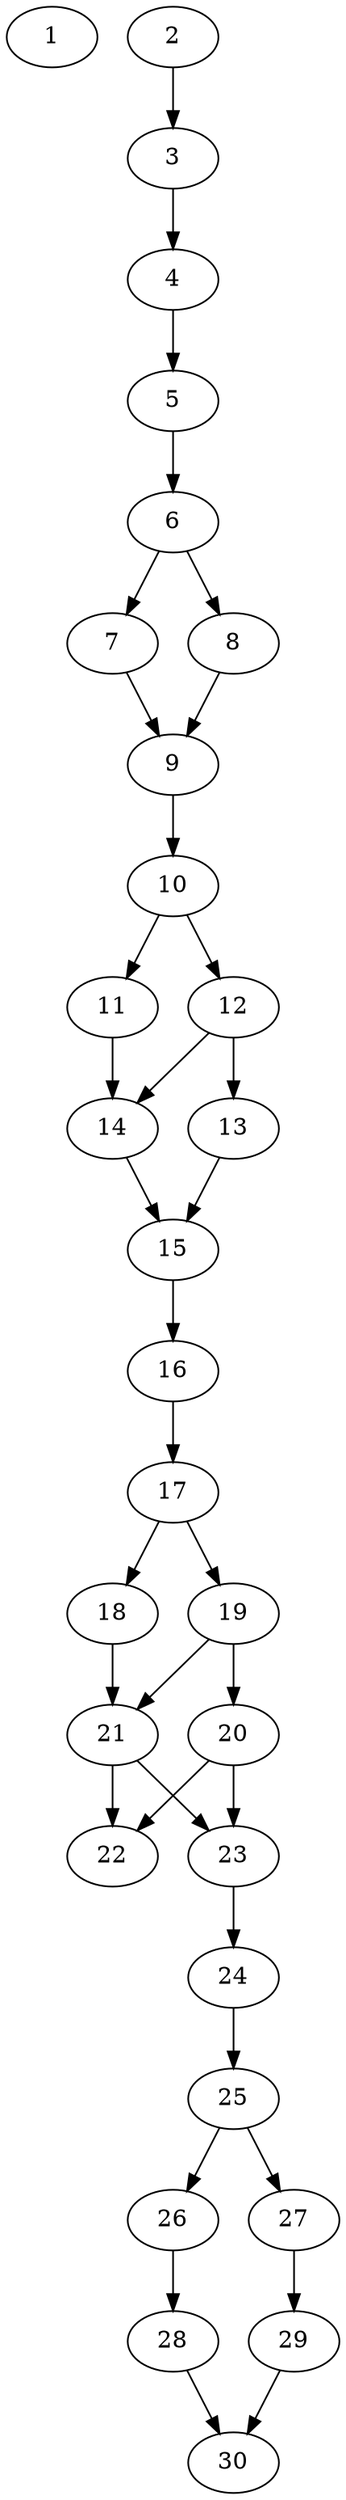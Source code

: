 // DAG automatically generated by daggen at Thu Oct  3 14:04:19 2019
// ./daggen --dot -n 30 --ccr 0.4 --fat 0.3 --regular 0.5 --density 0.7 --mindata 5242880 --maxdata 52428800 
digraph G {
  1 [size="25026560", alpha="0.17", expect_size="10010624"] 
  2 [size="77657600", alpha="0.02", expect_size="31063040"] 
  2 -> 3 [size ="31063040"]
  3 [size="71157760", alpha="0.05", expect_size="28463104"] 
  3 -> 4 [size ="28463104"]
  4 [size="128197120", alpha="0.07", expect_size="51278848"] 
  4 -> 5 [size ="51278848"]
  5 [size="61184000", alpha="0.10", expect_size="24473600"] 
  5 -> 6 [size ="24473600"]
  6 [size="26670080", alpha="0.18", expect_size="10668032"] 
  6 -> 7 [size ="10668032"]
  6 -> 8 [size ="10668032"]
  7 [size="96583680", alpha="0.18", expect_size="38633472"] 
  7 -> 9 [size ="38633472"]
  8 [size="106273280", alpha="0.10", expect_size="42509312"] 
  8 -> 9 [size ="42509312"]
  9 [size="81423360", alpha="0.19", expect_size="32569344"] 
  9 -> 10 [size ="32569344"]
  10 [size="17402880", alpha="0.13", expect_size="6961152"] 
  10 -> 11 [size ="6961152"]
  10 -> 12 [size ="6961152"]
  11 [size="53524480", alpha="0.17", expect_size="21409792"] 
  11 -> 14 [size ="21409792"]
  12 [size="38118400", alpha="0.01", expect_size="15247360"] 
  12 -> 13 [size ="15247360"]
  12 -> 14 [size ="15247360"]
  13 [size="52554240", alpha="0.13", expect_size="21021696"] 
  13 -> 15 [size ="21021696"]
  14 [size="83317760", alpha="0.03", expect_size="33327104"] 
  14 -> 15 [size ="33327104"]
  15 [size="122903040", alpha="0.18", expect_size="49161216"] 
  15 -> 16 [size ="49161216"]
  16 [size="64312320", alpha="0.15", expect_size="25724928"] 
  16 -> 17 [size ="25724928"]
  17 [size="51448320", alpha="0.10", expect_size="20579328"] 
  17 -> 18 [size ="20579328"]
  17 -> 19 [size ="20579328"]
  18 [size="40711680", alpha="0.12", expect_size="16284672"] 
  18 -> 21 [size ="16284672"]
  19 [size="99302400", alpha="0.11", expect_size="39720960"] 
  19 -> 20 [size ="39720960"]
  19 -> 21 [size ="39720960"]
  20 [size="91023360", alpha="0.01", expect_size="36409344"] 
  20 -> 22 [size ="36409344"]
  20 -> 23 [size ="36409344"]
  21 [size="49530880", alpha="0.14", expect_size="19812352"] 
  21 -> 22 [size ="19812352"]
  21 -> 23 [size ="19812352"]
  22 [size="30996480", alpha="0.17", expect_size="12398592"] 
  23 [size="34513920", alpha="0.10", expect_size="13805568"] 
  23 -> 24 [size ="13805568"]
  24 [size="110794240", alpha="0.03", expect_size="44317696"] 
  24 -> 25 [size ="44317696"]
  25 [size="127910400", alpha="0.04", expect_size="51164160"] 
  25 -> 26 [size ="51164160"]
  25 -> 27 [size ="51164160"]
  26 [size="114037760", alpha="0.07", expect_size="45615104"] 
  26 -> 28 [size ="45615104"]
  27 [size="83635200", alpha="0.04", expect_size="33454080"] 
  27 -> 29 [size ="33454080"]
  28 [size="27036160", alpha="0.18", expect_size="10814464"] 
  28 -> 30 [size ="10814464"]
  29 [size="97356800", alpha="0.02", expect_size="38942720"] 
  29 -> 30 [size ="38942720"]
  30 [size="42977280", alpha="0.08", expect_size="17190912"] 
}
